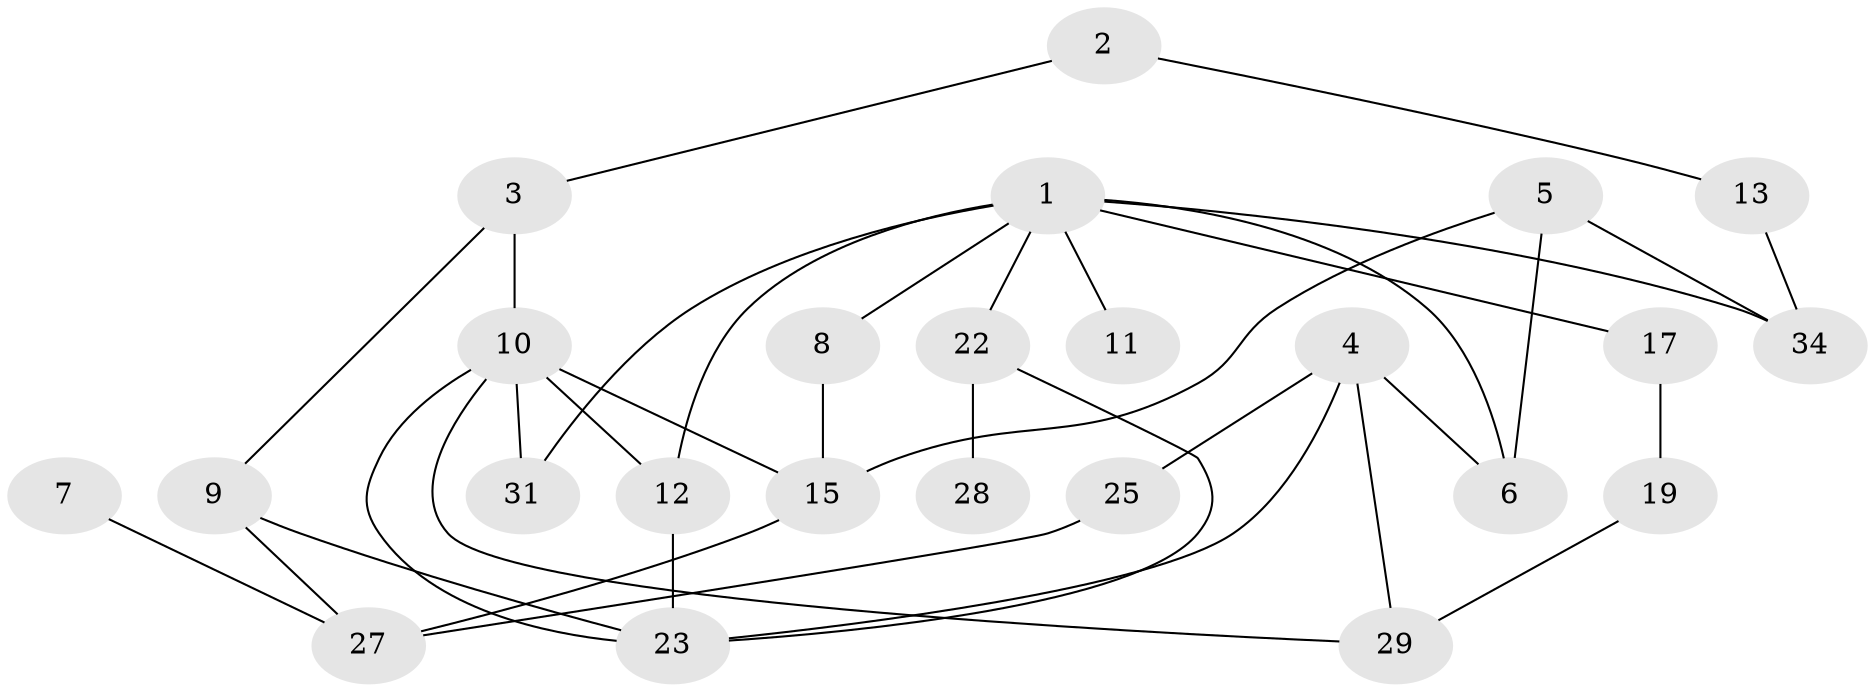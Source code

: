 // original degree distribution, {4: 0.16923076923076924, 2: 0.2923076923076923, 1: 0.2153846153846154, 3: 0.12307692307692308, 0: 0.15384615384615385, 5: 0.03076923076923077, 6: 0.015384615384615385}
// Generated by graph-tools (version 1.1) at 2025/48/03/04/25 22:48:13]
// undirected, 24 vertices, 36 edges
graph export_dot {
  node [color=gray90,style=filled];
  1;
  2;
  3;
  4;
  5;
  6;
  7;
  8;
  9;
  10;
  11;
  12;
  13;
  15;
  17;
  19;
  22;
  23;
  25;
  27;
  28;
  29;
  31;
  34;
  1 -- 6 [weight=1.0];
  1 -- 8 [weight=1.0];
  1 -- 11 [weight=1.0];
  1 -- 12 [weight=1.0];
  1 -- 17 [weight=1.0];
  1 -- 22 [weight=1.0];
  1 -- 31 [weight=1.0];
  1 -- 34 [weight=1.0];
  2 -- 3 [weight=1.0];
  2 -- 13 [weight=1.0];
  3 -- 9 [weight=1.0];
  3 -- 10 [weight=2.0];
  4 -- 6 [weight=1.0];
  4 -- 23 [weight=1.0];
  4 -- 25 [weight=1.0];
  4 -- 29 [weight=1.0];
  5 -- 6 [weight=1.0];
  5 -- 15 [weight=1.0];
  5 -- 34 [weight=1.0];
  7 -- 27 [weight=1.0];
  8 -- 15 [weight=1.0];
  9 -- 23 [weight=1.0];
  9 -- 27 [weight=1.0];
  10 -- 12 [weight=1.0];
  10 -- 15 [weight=1.0];
  10 -- 23 [weight=1.0];
  10 -- 29 [weight=1.0];
  10 -- 31 [weight=1.0];
  12 -- 23 [weight=2.0];
  13 -- 34 [weight=1.0];
  15 -- 27 [weight=1.0];
  17 -- 19 [weight=1.0];
  19 -- 29 [weight=1.0];
  22 -- 23 [weight=1.0];
  22 -- 28 [weight=1.0];
  25 -- 27 [weight=1.0];
}
